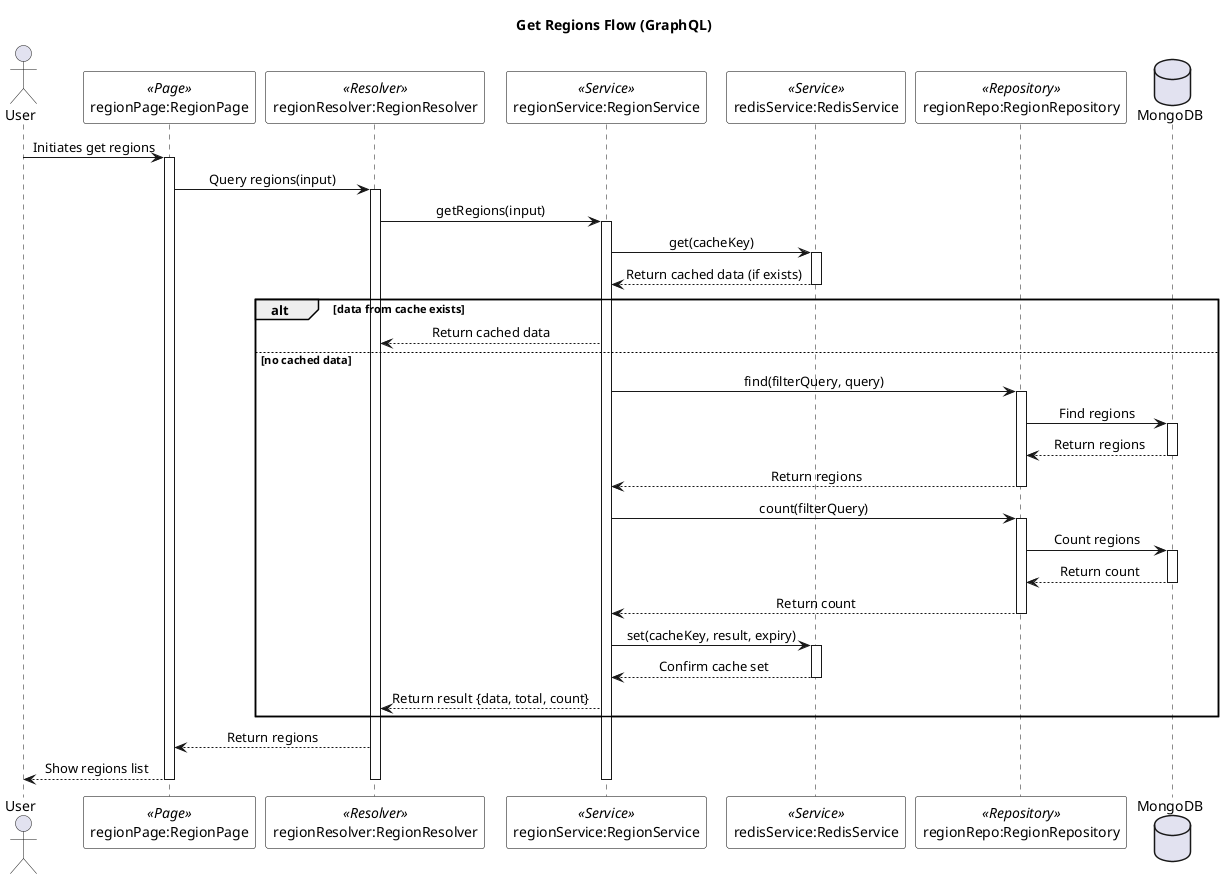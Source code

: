 @startuml Get Regions Flow

skinparam SequenceMessageAlignment center
skinparam SequenceBoxBackgroundColor white
skinparam SequenceBoxBorderColor black
skinparam NoteBackgroundColor lightyellow
skinparam NoteBorderColor black
skinparam ParticipantBackgroundColor white
skinparam ParticipantBorderColor black

title Get Regions Flow (GraphQL)

actor "User" as user
participant "regionPage:RegionPage" as regionPage <<Page>>
participant "regionResolver:RegionResolver" as regionResolver <<Resolver>>
participant "regionService:RegionService" as regionService <<Service>>
participant "redisService:RedisService" as redisService <<Service>>
participant "regionRepo:RegionRepository" as regionRepo <<Repository>>
database "MongoDB" as mongoDB

user -> regionPage : Initiates get regions
activate regionPage

regionPage -> regionResolver : Query regions(input)
activate regionResolver
regionResolver -> regionService : getRegions(input)
activate regionService

regionService -> redisService : get(cacheKey)
activate redisService
redisService --> regionService : Return cached data (if exists)
deactivate redisService

alt data from cache exists
    regionService --> regionResolver : Return cached data
else no cached data
    regionService -> regionRepo : find(filterQuery, query)
    activate regionRepo
    regionRepo -> mongoDB : Find regions
    activate mongoDB
    mongoDB --> regionRepo : Return regions
    deactivate mongoDB
    regionRepo --> regionService : Return regions
    deactivate regionRepo

    regionService -> regionRepo : count(filterQuery)
    activate regionRepo
    regionRepo -> mongoDB : Count regions
    activate mongoDB
    mongoDB --> regionRepo : Return count
    deactivate mongoDB
    regionRepo --> regionService : Return count
    deactivate regionRepo

    regionService -> redisService : set(cacheKey, result, expiry)
    activate redisService
    redisService --> regionService : Confirm cache set
    deactivate redisService

    regionService --> regionResolver : Return result {data, total, count}
end

regionResolver --> regionPage : Return regions
regionPage --> user : Show regions list

deactivate regionService
deactivate regionResolver
deactivate regionPage

@enduml
